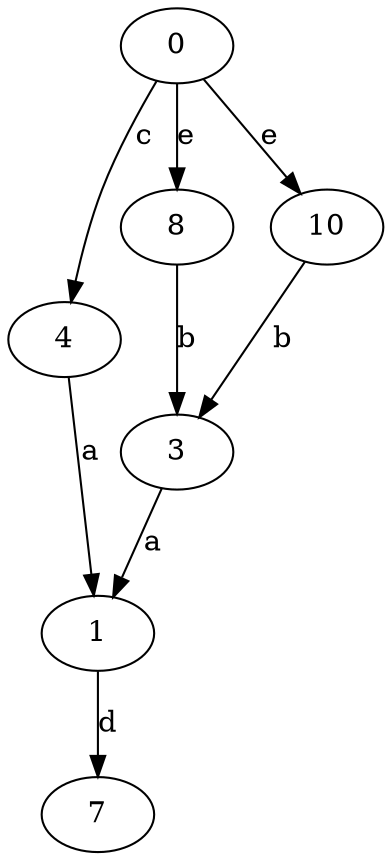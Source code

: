 strict digraph  {
0;
1;
3;
4;
7;
8;
10;
0 -> 4  [label=c];
0 -> 8  [label=e];
0 -> 10  [label=e];
1 -> 7  [label=d];
3 -> 1  [label=a];
4 -> 1  [label=a];
8 -> 3  [label=b];
10 -> 3  [label=b];
}
